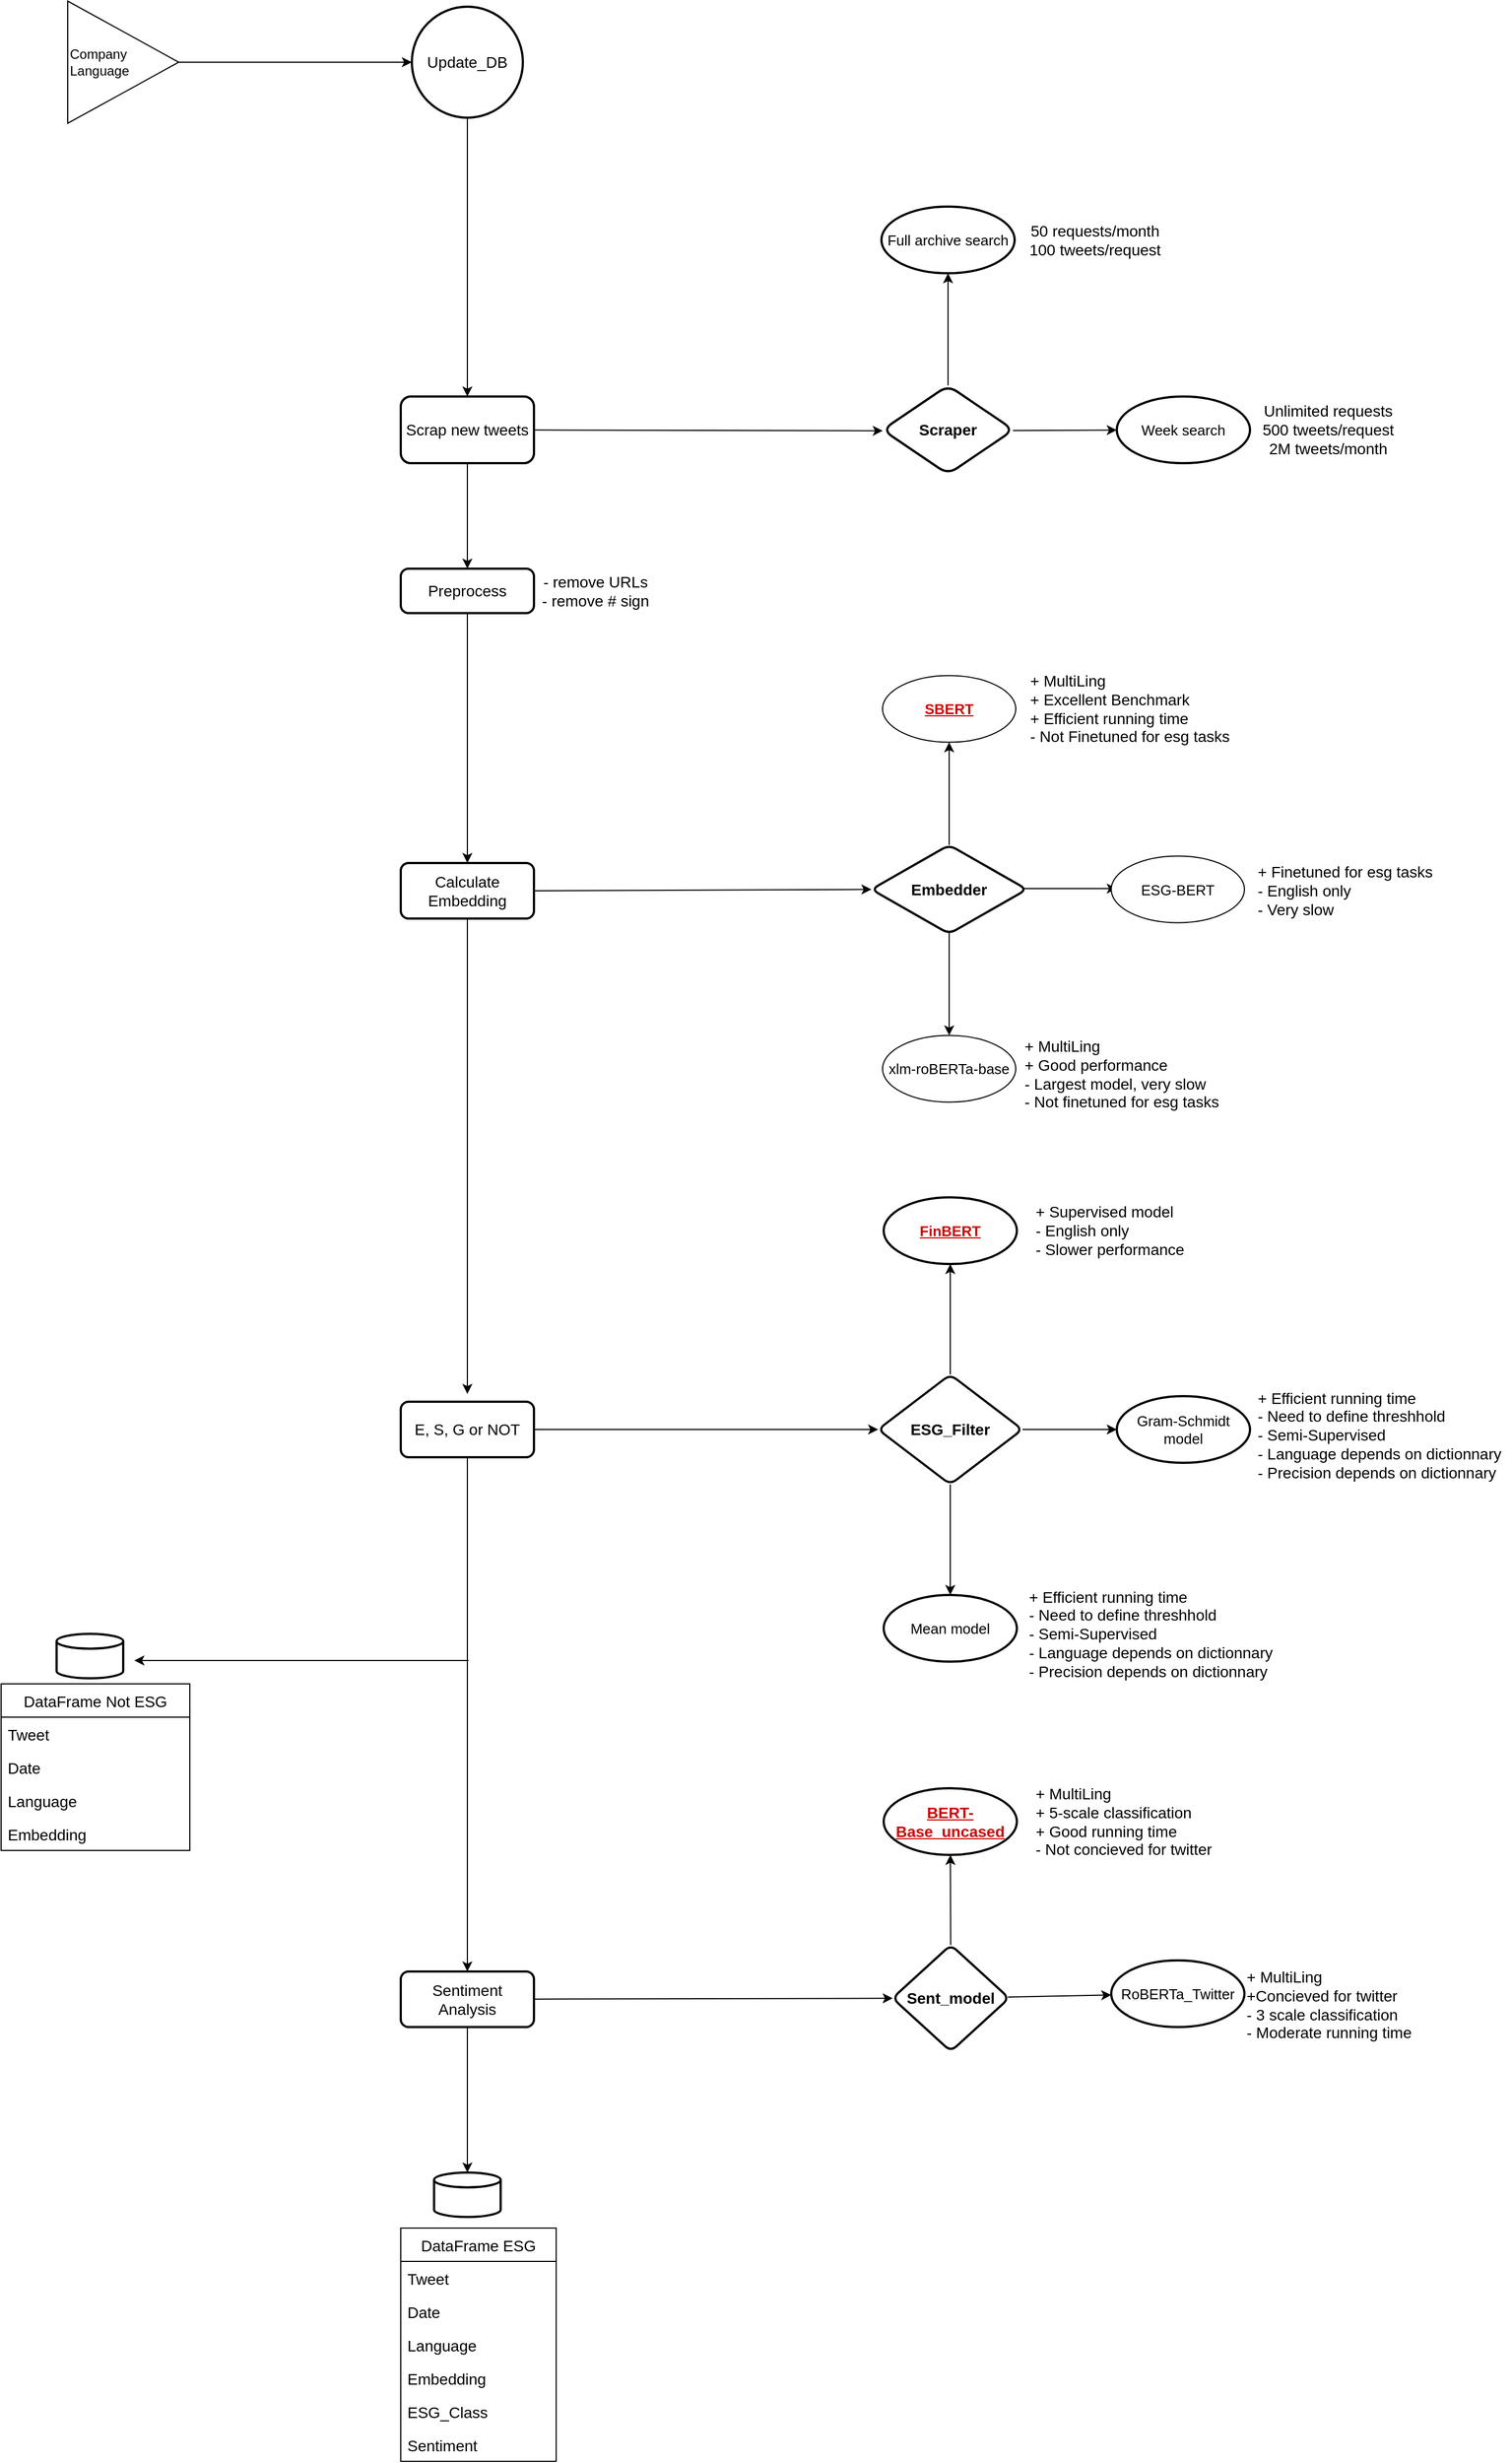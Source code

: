 <mxfile><diagram id="WYq8GOCfq9GIUAZUDXxE" name="Page-1"><mxGraphModel dx="3735" dy="4479" grid="1" gridSize="10" guides="1" tooltips="1" connect="1" arrows="1" fold="1" page="1" pageScale="1" pageWidth="827" pageHeight="1169" math="0" shadow="0"><root><mxCell id="0"/><mxCell id="1" parent="0"/><mxCell id="7" value="" style="edgeStyle=none;html=1;fontSize=14;" parent="1" source="4" target="6" edge="1"><mxGeometry relative="1" as="geometry"/></mxCell><mxCell id="4" value="&lt;font style=&quot;font-size: 14px&quot;&gt;Preprocess&lt;/font&gt;" style="rounded=1;whiteSpace=wrap;html=1;absoluteArcSize=1;arcSize=14;strokeWidth=2;" parent="1" vertex="1"><mxGeometry x="540" y="-644" width="120" height="40" as="geometry"/></mxCell><mxCell id="21" value="" style="edgeStyle=none;html=1;fontSize=14;" parent="1" edge="1"><mxGeometry relative="1" as="geometry"><mxPoint x="600.0" y="-425.0" as="sourcePoint"/><mxPoint x="600.0" y="99" as="targetPoint"/></mxGeometry></mxCell><mxCell id="6" value="&lt;font style=&quot;font-size: 14px&quot;&gt;Calculate Embedding&lt;/font&gt;" style="rounded=1;whiteSpace=wrap;html=1;absoluteArcSize=1;arcSize=14;strokeWidth=2;" parent="1" vertex="1"><mxGeometry x="540" y="-379" width="120" height="50" as="geometry"/></mxCell><mxCell id="145" value="" style="edgeStyle=none;html=1;fontSize=13;fontColor=#CC0000;" parent="1" source="8" target="144" edge="1"><mxGeometry relative="1" as="geometry"/></mxCell><mxCell id="155" style="edgeStyle=none;html=1;entryX=0.5;entryY=0;entryDx=0;entryDy=0;entryPerimeter=0;fontSize=14;fontColor=#CC0000;" parent="1" source="8" target="10" edge="1"><mxGeometry relative="1" as="geometry"/></mxCell><mxCell id="8" value="&lt;span style=&quot;font-size: 14px&quot;&gt;Sentiment Analysis&lt;/span&gt;" style="rounded=1;whiteSpace=wrap;html=1;absoluteArcSize=1;arcSize=14;strokeWidth=2;" parent="1" vertex="1"><mxGeometry x="540" y="619" width="120" height="50" as="geometry"/></mxCell><mxCell id="10" value="" style="strokeWidth=2;html=1;shape=mxgraph.flowchart.database;whiteSpace=wrap;fontSize=14;" parent="1" vertex="1"><mxGeometry x="570" y="800" width="60" height="40" as="geometry"/></mxCell><mxCell id="12" value="DataFrame Not ESG" style="swimlane;fontStyle=0;childLayout=stackLayout;horizontal=1;startSize=30;horizontalStack=0;resizeParent=1;resizeParentMax=0;resizeLast=0;collapsible=1;marginBottom=0;fontSize=14;" parent="1" vertex="1"><mxGeometry x="180" y="360" width="170" height="150" as="geometry"/></mxCell><mxCell id="14" value="Tweet" style="text;strokeColor=none;fillColor=none;align=left;verticalAlign=middle;spacingLeft=4;spacingRight=4;overflow=hidden;points=[[0,0.5],[1,0.5]];portConstraint=eastwest;rotatable=0;fontSize=14;" parent="12" vertex="1"><mxGeometry y="30" width="170" height="30" as="geometry"/></mxCell><mxCell id="18" value="Date" style="text;strokeColor=none;fillColor=none;align=left;verticalAlign=middle;spacingLeft=4;spacingRight=4;overflow=hidden;points=[[0,0.5],[1,0.5]];portConstraint=eastwest;rotatable=0;fontSize=14;" parent="12" vertex="1"><mxGeometry y="60" width="170" height="30" as="geometry"/></mxCell><mxCell id="17" value="Language" style="text;strokeColor=none;fillColor=none;align=left;verticalAlign=middle;spacingLeft=4;spacingRight=4;overflow=hidden;points=[[0,0.5],[1,0.5]];portConstraint=eastwest;rotatable=0;fontSize=14;" parent="12" vertex="1"><mxGeometry y="90" width="170" height="30" as="geometry"/></mxCell><mxCell id="15" value="Embedding" style="text;strokeColor=none;fillColor=none;align=left;verticalAlign=middle;spacingLeft=4;spacingRight=4;overflow=hidden;points=[[0,0.5],[1,0.5]];portConstraint=eastwest;rotatable=0;fontSize=14;" parent="12" vertex="1"><mxGeometry y="120" width="170" height="30" as="geometry"/></mxCell><mxCell id="22" value="" style="edgeStyle=none;html=1;fontSize=14;" parent="1" source="20" target="8" edge="1"><mxGeometry relative="1" as="geometry"><Array as="points"><mxPoint x="600" y="390"/></Array></mxGeometry></mxCell><mxCell id="121" value="" style="edgeStyle=none;html=1;fontSize=13;fontColor=#CC0000;" parent="1" source="20" target="120" edge="1"><mxGeometry relative="1" as="geometry"/></mxCell><mxCell id="20" value="&lt;font style=&quot;font-size: 14px&quot;&gt;E, S, G or NOT&lt;/font&gt;" style="rounded=1;whiteSpace=wrap;html=1;absoluteArcSize=1;arcSize=14;strokeWidth=2;" parent="1" vertex="1"><mxGeometry x="540" y="106" width="120" height="50" as="geometry"/></mxCell><mxCell id="131" value="" style="edgeStyle=none;html=1;fontSize=13;fontColor=#CC0000;" parent="1" source="23" target="130" edge="1"><mxGeometry relative="1" as="geometry"/></mxCell><mxCell id="23" value="Update_DB" style="strokeWidth=2;html=1;shape=mxgraph.flowchart.start_2;whiteSpace=wrap;fontSize=14;" parent="1" vertex="1"><mxGeometry x="550" y="-1150" width="100" height="100" as="geometry"/></mxCell><mxCell id="81" value="- remove URLs&lt;br&gt;- remove # sign" style="text;html=1;align=center;verticalAlign=middle;resizable=0;points=[];autosize=1;strokeColor=none;fillColor=none;fontSize=14;" parent="1" vertex="1"><mxGeometry x="660" y="-644" width="110" height="40" as="geometry"/></mxCell><mxCell id="114" value="" style="edgeStyle=none;html=1;exitX=0.5;exitY=0;exitDx=0;exitDy=0;" parent="1" source="122" target="113" edge="1"><mxGeometry relative="1" as="geometry"><mxPoint x="1034" y="-446.5" as="sourcePoint"/></mxGeometry></mxCell><mxCell id="116" value="" style="edgeStyle=none;html=1;" parent="1" edge="1"><mxGeometry relative="1" as="geometry"><mxPoint x="1100" y="-356.02" as="sourcePoint"/><mxPoint x="1185.0" y="-356.02" as="targetPoint"/></mxGeometry></mxCell><mxCell id="118" value="" style="edgeStyle=none;html=1;entryX=0.5;entryY=0;entryDx=0;entryDy=0;" parent="1" target="117" edge="1"><mxGeometry relative="1" as="geometry"><mxPoint x="1034" y="-364" as="sourcePoint"/><mxPoint x="1034.0" y="-272.75" as="targetPoint"/></mxGeometry></mxCell><mxCell id="113" value="&lt;font style=&quot;font-size: 13px&quot; color=&quot;#cc0000&quot;&gt;&lt;u&gt;&lt;b&gt;SBERT&lt;/b&gt;&lt;/u&gt;&lt;/font&gt;" style="ellipse;whiteSpace=wrap;html=1;dashed=0;" parent="1" vertex="1"><mxGeometry x="974" y="-547.75" width="120" height="60" as="geometry"/></mxCell><mxCell id="115" value="&lt;font style=&quot;font-size: 13px&quot;&gt;ESG-BERT&lt;/font&gt;" style="ellipse;whiteSpace=wrap;html=1;dashed=0;" parent="1" vertex="1"><mxGeometry x="1180" y="-385.25" width="120" height="60" as="geometry"/></mxCell><mxCell id="117" value="&lt;font style=&quot;font-size: 13px&quot;&gt;xlm-roBERTa-base&lt;/font&gt;" style="ellipse;whiteSpace=wrap;html=1;dashed=0;" parent="1" vertex="1"><mxGeometry x="974" y="-223.75" width="120" height="60" as="geometry"/></mxCell><mxCell id="124" value="" style="edgeStyle=none;html=1;fontSize=14;fontColor=#CC0000;" parent="1" source="120" target="123" edge="1"><mxGeometry relative="1" as="geometry"/></mxCell><mxCell id="126" value="" style="edgeStyle=none;html=1;fontSize=13;fontColor=#CC0000;" parent="1" source="120" target="125" edge="1"><mxGeometry relative="1" as="geometry"/></mxCell><mxCell id="128" value="" style="edgeStyle=none;html=1;fontSize=13;fontColor=#CC0000;" parent="1" source="120" target="127" edge="1"><mxGeometry relative="1" as="geometry"/></mxCell><mxCell id="120" value="&lt;b&gt;&lt;font style=&quot;font-size: 14px&quot;&gt;ESG_Filter&lt;/font&gt;&lt;/b&gt;" style="rhombus;whiteSpace=wrap;html=1;rounded=1;arcSize=14;strokeWidth=2;" parent="1" vertex="1"><mxGeometry x="970" y="81.5" width="130" height="99" as="geometry"/></mxCell><mxCell id="122" value="&lt;b&gt;&lt;font style=&quot;font-size: 14px&quot;&gt;Embedder&lt;/font&gt;&lt;/b&gt;" style="rhombus;whiteSpace=wrap;html=1;rounded=1;arcSize=14;strokeWidth=2;" parent="1" vertex="1"><mxGeometry x="964" y="-395.25" width="140" height="80" as="geometry"/></mxCell><mxCell id="123" value="&lt;font style=&quot;font-size: 13px&quot; color=&quot;#cc0000&quot;&gt;&lt;b&gt;&lt;u&gt;FinBERT&lt;/u&gt;&lt;/b&gt;&lt;/font&gt;" style="ellipse;whiteSpace=wrap;html=1;rounded=1;arcSize=14;strokeWidth=2;" parent="1" vertex="1"><mxGeometry x="975" y="-78" width="120" height="60" as="geometry"/></mxCell><mxCell id="125" value="&lt;font style=&quot;font-size: 13px&quot;&gt;Gram-Schmidt&lt;br&gt;model&lt;/font&gt;" style="ellipse;whiteSpace=wrap;html=1;rounded=1;arcSize=14;strokeWidth=2;" parent="1" vertex="1"><mxGeometry x="1185" y="101" width="120" height="60" as="geometry"/></mxCell><mxCell id="127" value="&lt;font style=&quot;font-size: 13px&quot;&gt;Mean model&lt;/font&gt;" style="ellipse;whiteSpace=wrap;html=1;rounded=1;arcSize=14;strokeWidth=2;" parent="1" vertex="1"><mxGeometry x="975" y="280" width="120" height="60" as="geometry"/></mxCell><mxCell id="129" value="" style="endArrow=classic;html=1;fontSize=13;fontColor=#CC0000;exitX=1;exitY=0.5;exitDx=0;exitDy=0;entryX=0;entryY=0.5;entryDx=0;entryDy=0;" parent="1" source="6" target="122" edge="1"><mxGeometry width="50" height="50" relative="1" as="geometry"><mxPoint x="840" y="-149" as="sourcePoint"/><mxPoint x="890" y="-199" as="targetPoint"/></mxGeometry></mxCell><mxCell id="134" value="" style="edgeStyle=none;html=1;fontSize=13;fontColor=#CC0000;" parent="1" source="130" edge="1"><mxGeometry relative="1" as="geometry"><mxPoint x="974.2" y="-768.136" as="targetPoint"/></mxGeometry></mxCell><mxCell id="130" value="Scrap new tweets" style="rounded=1;whiteSpace=wrap;html=1;fontSize=14;strokeWidth=2;" parent="1" vertex="1"><mxGeometry x="540" y="-799" width="120" height="60" as="geometry"/></mxCell><mxCell id="132" value="" style="endArrow=classic;html=1;fontSize=13;fontColor=#CC0000;exitX=0.5;exitY=1;exitDx=0;exitDy=0;entryX=0.5;entryY=0;entryDx=0;entryDy=0;" parent="1" source="130" target="4" edge="1"><mxGeometry width="50" height="50" relative="1" as="geometry"><mxPoint x="840" y="-489" as="sourcePoint"/><mxPoint x="530" y="-649" as="targetPoint"/></mxGeometry></mxCell><mxCell id="138" value="" style="edgeStyle=none;html=1;fontSize=13;fontColor=#CC0000;" parent="1" target="137" edge="1"><mxGeometry relative="1" as="geometry"><mxPoint x="1091.433" y="-768.384" as="sourcePoint"/></mxGeometry></mxCell><mxCell id="140" value="" style="edgeStyle=none;html=1;fontSize=13;fontColor=#CC0000;" parent="1" source="133" target="139" edge="1"><mxGeometry relative="1" as="geometry"/></mxCell><mxCell id="133" value="&lt;b&gt;Scraper&lt;/b&gt;" style="rhombus;whiteSpace=wrap;html=1;fontSize=14;rounded=1;strokeWidth=2;" parent="1" vertex="1"><mxGeometry x="974" y="-809" width="118" height="80" as="geometry"/></mxCell><mxCell id="137" value="&lt;font style=&quot;font-size: 13px&quot;&gt;Week search&lt;/font&gt;" style="ellipse;whiteSpace=wrap;html=1;fontSize=14;rounded=1;strokeWidth=2;" parent="1" vertex="1"><mxGeometry x="1185" y="-799" width="120" height="60" as="geometry"/></mxCell><mxCell id="139" value="&lt;font style=&quot;font-size: 13px&quot;&gt;Full archive search&lt;/font&gt;" style="ellipse;whiteSpace=wrap;html=1;fontSize=14;rounded=1;strokeWidth=2;" parent="1" vertex="1"><mxGeometry x="973" y="-970" width="120" height="60" as="geometry"/></mxCell><mxCell id="147" value="" style="edgeStyle=none;html=1;fontSize=13;fontColor=#CC0000;" parent="1" source="144" target="146" edge="1"><mxGeometry relative="1" as="geometry"/></mxCell><mxCell id="149" value="" style="edgeStyle=none;html=1;fontSize=13;fontColor=#CC0000;" parent="1" source="144" target="148" edge="1"><mxGeometry relative="1" as="geometry"/></mxCell><mxCell id="144" value="&lt;b&gt;&lt;font style=&quot;font-size: 14px&quot;&gt;Sent_model&lt;/font&gt;&lt;/b&gt;" style="rhombus;whiteSpace=wrap;html=1;rounded=1;arcSize=14;strokeWidth=2;" parent="1" vertex="1"><mxGeometry x="983" y="595" width="105" height="96" as="geometry"/></mxCell><mxCell id="146" value="&lt;font&gt;&lt;font style=&quot;font-size: 14px&quot; color=&quot;#cc0000&quot;&gt;&lt;b&gt;&lt;u&gt;BERT-Base_uncased&lt;/u&gt;&lt;/b&gt;&lt;/font&gt;&lt;br&gt;&lt;/font&gt;" style="ellipse;whiteSpace=wrap;html=1;rounded=1;arcSize=14;strokeWidth=2;" parent="1" vertex="1"><mxGeometry x="975" y="454" width="120" height="60" as="geometry"/></mxCell><mxCell id="148" value="&lt;span style=&quot;font-size: 13px&quot;&gt;RoBERTa_Twitter&lt;/span&gt;" style="ellipse;whiteSpace=wrap;html=1;rounded=1;arcSize=14;strokeWidth=2;" parent="1" vertex="1"><mxGeometry x="1180" y="609" width="120" height="60" as="geometry"/></mxCell><mxCell id="156" value="" style="strokeWidth=2;html=1;shape=mxgraph.flowchart.database;whiteSpace=wrap;fontSize=14;" parent="1" vertex="1"><mxGeometry x="230" y="315" width="60" height="40" as="geometry"/></mxCell><mxCell id="158" value="DataFrame ESG" style="swimlane;fontStyle=0;childLayout=stackLayout;horizontal=1;startSize=30;horizontalStack=0;resizeParent=1;resizeParentMax=0;resizeLast=0;collapsible=1;marginBottom=0;fontSize=14;" parent="1" vertex="1"><mxGeometry x="540" y="850" width="140" height="210" as="geometry"/></mxCell><mxCell id="159" value="Tweet" style="text;strokeColor=none;fillColor=none;align=left;verticalAlign=middle;spacingLeft=4;spacingRight=4;overflow=hidden;points=[[0,0.5],[1,0.5]];portConstraint=eastwest;rotatable=0;fontSize=14;" parent="158" vertex="1"><mxGeometry y="30" width="140" height="30" as="geometry"/></mxCell><mxCell id="160" value="Date" style="text;strokeColor=none;fillColor=none;align=left;verticalAlign=middle;spacingLeft=4;spacingRight=4;overflow=hidden;points=[[0,0.5],[1,0.5]];portConstraint=eastwest;rotatable=0;fontSize=14;" parent="158" vertex="1"><mxGeometry y="60" width="140" height="30" as="geometry"/></mxCell><mxCell id="161" value="Language" style="text;strokeColor=none;fillColor=none;align=left;verticalAlign=middle;spacingLeft=4;spacingRight=4;overflow=hidden;points=[[0,0.5],[1,0.5]];portConstraint=eastwest;rotatable=0;fontSize=14;" parent="158" vertex="1"><mxGeometry y="90" width="140" height="30" as="geometry"/></mxCell><mxCell id="163" value="Embedding" style="text;strokeColor=none;fillColor=none;align=left;verticalAlign=middle;spacingLeft=4;spacingRight=4;overflow=hidden;points=[[0,0.5],[1,0.5]];portConstraint=eastwest;rotatable=0;fontSize=14;" parent="158" vertex="1"><mxGeometry y="120" width="140" height="30" as="geometry"/></mxCell><mxCell id="162" value="ESG_Class" style="text;strokeColor=none;fillColor=none;align=left;verticalAlign=middle;spacingLeft=4;spacingRight=4;overflow=hidden;points=[[0,0.5],[1,0.5]];portConstraint=eastwest;rotatable=0;fontSize=14;" parent="158" vertex="1"><mxGeometry y="150" width="140" height="30" as="geometry"/></mxCell><mxCell id="164" value="Sentiment" style="text;strokeColor=none;fillColor=none;align=left;verticalAlign=middle;spacingLeft=4;spacingRight=4;overflow=hidden;points=[[0,0.5],[1,0.5]];portConstraint=eastwest;rotatable=0;fontSize=14;" parent="158" vertex="1"><mxGeometry y="180" width="140" height="30" as="geometry"/></mxCell><mxCell id="165" value="" style="endArrow=classic;html=1;fontSize=14;fontColor=#CC0000;" parent="1" edge="1"><mxGeometry width="50" height="50" relative="1" as="geometry"><mxPoint x="601" y="339" as="sourcePoint"/><mxPoint x="300" y="339" as="targetPoint"/></mxGeometry></mxCell><mxCell id="168" value="50 requests/month&lt;br&gt;100 tweets/request" style="text;html=1;align=center;verticalAlign=middle;resizable=0;points=[];autosize=1;strokeColor=none;fillColor=none;fontSize=14;fontColor=#000000;" parent="1" vertex="1"><mxGeometry x="1100" y="-960" width="130" height="40" as="geometry"/></mxCell><mxCell id="169" value="Unlimited requests&lt;br&gt;500 tweets/request&lt;br&gt;2M tweets/month" style="text;html=1;align=center;verticalAlign=middle;resizable=0;points=[];autosize=1;strokeColor=none;fillColor=none;fontSize=14;fontColor=#000000;" parent="1" vertex="1"><mxGeometry x="1310" y="-799" width="130" height="60" as="geometry"/></mxCell><mxCell id="170" value="+ MultiLing&lt;br&gt;+ Excellent Benchmark&lt;br&gt;+ Efficient running time&lt;br&gt;- Not Finetuned for esg tasks" style="text;html=1;align=left;verticalAlign=middle;resizable=0;points=[];autosize=1;strokeColor=none;fillColor=none;fontSize=14;fontColor=#000000;" parent="1" vertex="1"><mxGeometry x="1105" y="-552.75" width="190" height="70" as="geometry"/></mxCell><mxCell id="171" value="+ Finetuned for esg tasks&lt;br&gt;- English only&lt;br&gt;- Very slow" style="text;html=1;align=left;verticalAlign=middle;resizable=0;points=[];autosize=1;strokeColor=none;fillColor=none;fontSize=14;fontColor=#000000;" parent="1" vertex="1"><mxGeometry x="1310" y="-384" width="170" height="60" as="geometry"/></mxCell><mxCell id="172" value="+ MultiLing&lt;br&gt;+ Good performance&lt;br&gt;- Largest model, very slow&lt;br&gt;- Not finetuned for esg tasks" style="text;html=1;align=left;verticalAlign=middle;resizable=0;points=[];autosize=1;strokeColor=none;fillColor=none;fontSize=14;fontColor=#000000;" parent="1" vertex="1"><mxGeometry x="1100" y="-223.75" width="190" height="70" as="geometry"/></mxCell><mxCell id="173" value="+ MultiLing&lt;br&gt;+ 5-scale classification&lt;br&gt;+ Good running time&lt;br&gt;- Not concieved for twitter&amp;nbsp;" style="text;html=1;align=left;verticalAlign=middle;resizable=0;points=[];autosize=1;strokeColor=none;fillColor=none;fontSize=14;fontColor=#000000;" parent="1" vertex="1"><mxGeometry x="1110" y="449" width="180" height="70" as="geometry"/></mxCell><mxCell id="174" value="+ MultiLing&lt;br&gt;+Concieved for twitter&lt;br&gt;- 3 scale classification&lt;br&gt;- Moderate running time" style="text;html=1;align=left;verticalAlign=middle;resizable=0;points=[];autosize=1;strokeColor=none;fillColor=none;fontSize=14;fontColor=#000000;" parent="1" vertex="1"><mxGeometry x="1300" y="614" width="160" height="70" as="geometry"/></mxCell><mxCell id="175" value="+ Supervised model&lt;br&gt;- English only&lt;br&gt;- Slower performance" style="text;html=1;align=left;verticalAlign=middle;resizable=0;points=[];autosize=1;strokeColor=none;fillColor=none;fontSize=14;fontColor=#000000;" parent="1" vertex="1"><mxGeometry x="1110" y="-78" width="150" height="60" as="geometry"/></mxCell><mxCell id="176" value="+ Efficient running time&lt;br&gt;- Need to define threshhold&lt;br&gt;- Semi-Supervised&lt;br&gt;- Language depends on dictionnary&lt;br&gt;- Precision depends on dictionnary" style="text;html=1;align=left;verticalAlign=middle;resizable=0;points=[];autosize=1;strokeColor=none;fillColor=none;fontSize=14;fontColor=#000000;" parent="1" vertex="1"><mxGeometry x="1310" y="90.5" width="230" height="90" as="geometry"/></mxCell><mxCell id="178" value="+ Efficient running time&lt;br&gt;- Need to define threshhold&lt;br&gt;- Semi-Supervised&lt;br&gt;- Language depends on dictionnary&lt;br&gt;- Precision depends on dictionnary" style="text;html=1;align=left;verticalAlign=middle;resizable=0;points=[];autosize=1;strokeColor=none;fillColor=none;fontSize=14;fontColor=#000000;" parent="1" vertex="1"><mxGeometry x="1104" y="270" width="230" height="90" as="geometry"/></mxCell><mxCell id="180" style="edgeStyle=none;html=1;entryX=0;entryY=0.5;entryDx=0;entryDy=0;entryPerimeter=0;" parent="1" source="179" target="23" edge="1"><mxGeometry relative="1" as="geometry"/></mxCell><mxCell id="179" value="&lt;span&gt;Company&amp;nbsp;&lt;/span&gt;&lt;br&gt;&lt;span&gt;Language&lt;/span&gt;" style="triangle;whiteSpace=wrap;html=1;dashed=0;direction=east;align=left;" parent="1" vertex="1"><mxGeometry x="240" y="-1155" width="100" height="110" as="geometry"/></mxCell></root></mxGraphModel></diagram></mxfile>